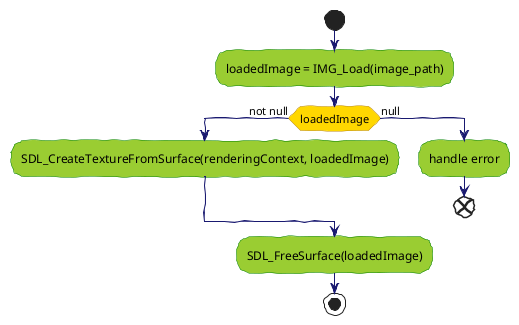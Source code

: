 @startuml

start
skinparam handwritten true
skinparam ActivityBackgroundColor YellowGreen
skinparam ActivityBorderColor Green
skinparam ActivityDiamondBorderColor DarkGoldenRod
skinparam ActivityDiamondBackgroundColor Gold
skinparam ArrowColor MidnightBlue

:loadedImage = IMG_Load(image_path);

if (loadedImage) then (not null)
  :SDL_CreateTextureFromSurface(renderingContext, loadedImage);
else (null)
  :handle error;
  end
endif
:SDL_FreeSurface(loadedImage);
stop

@enduml